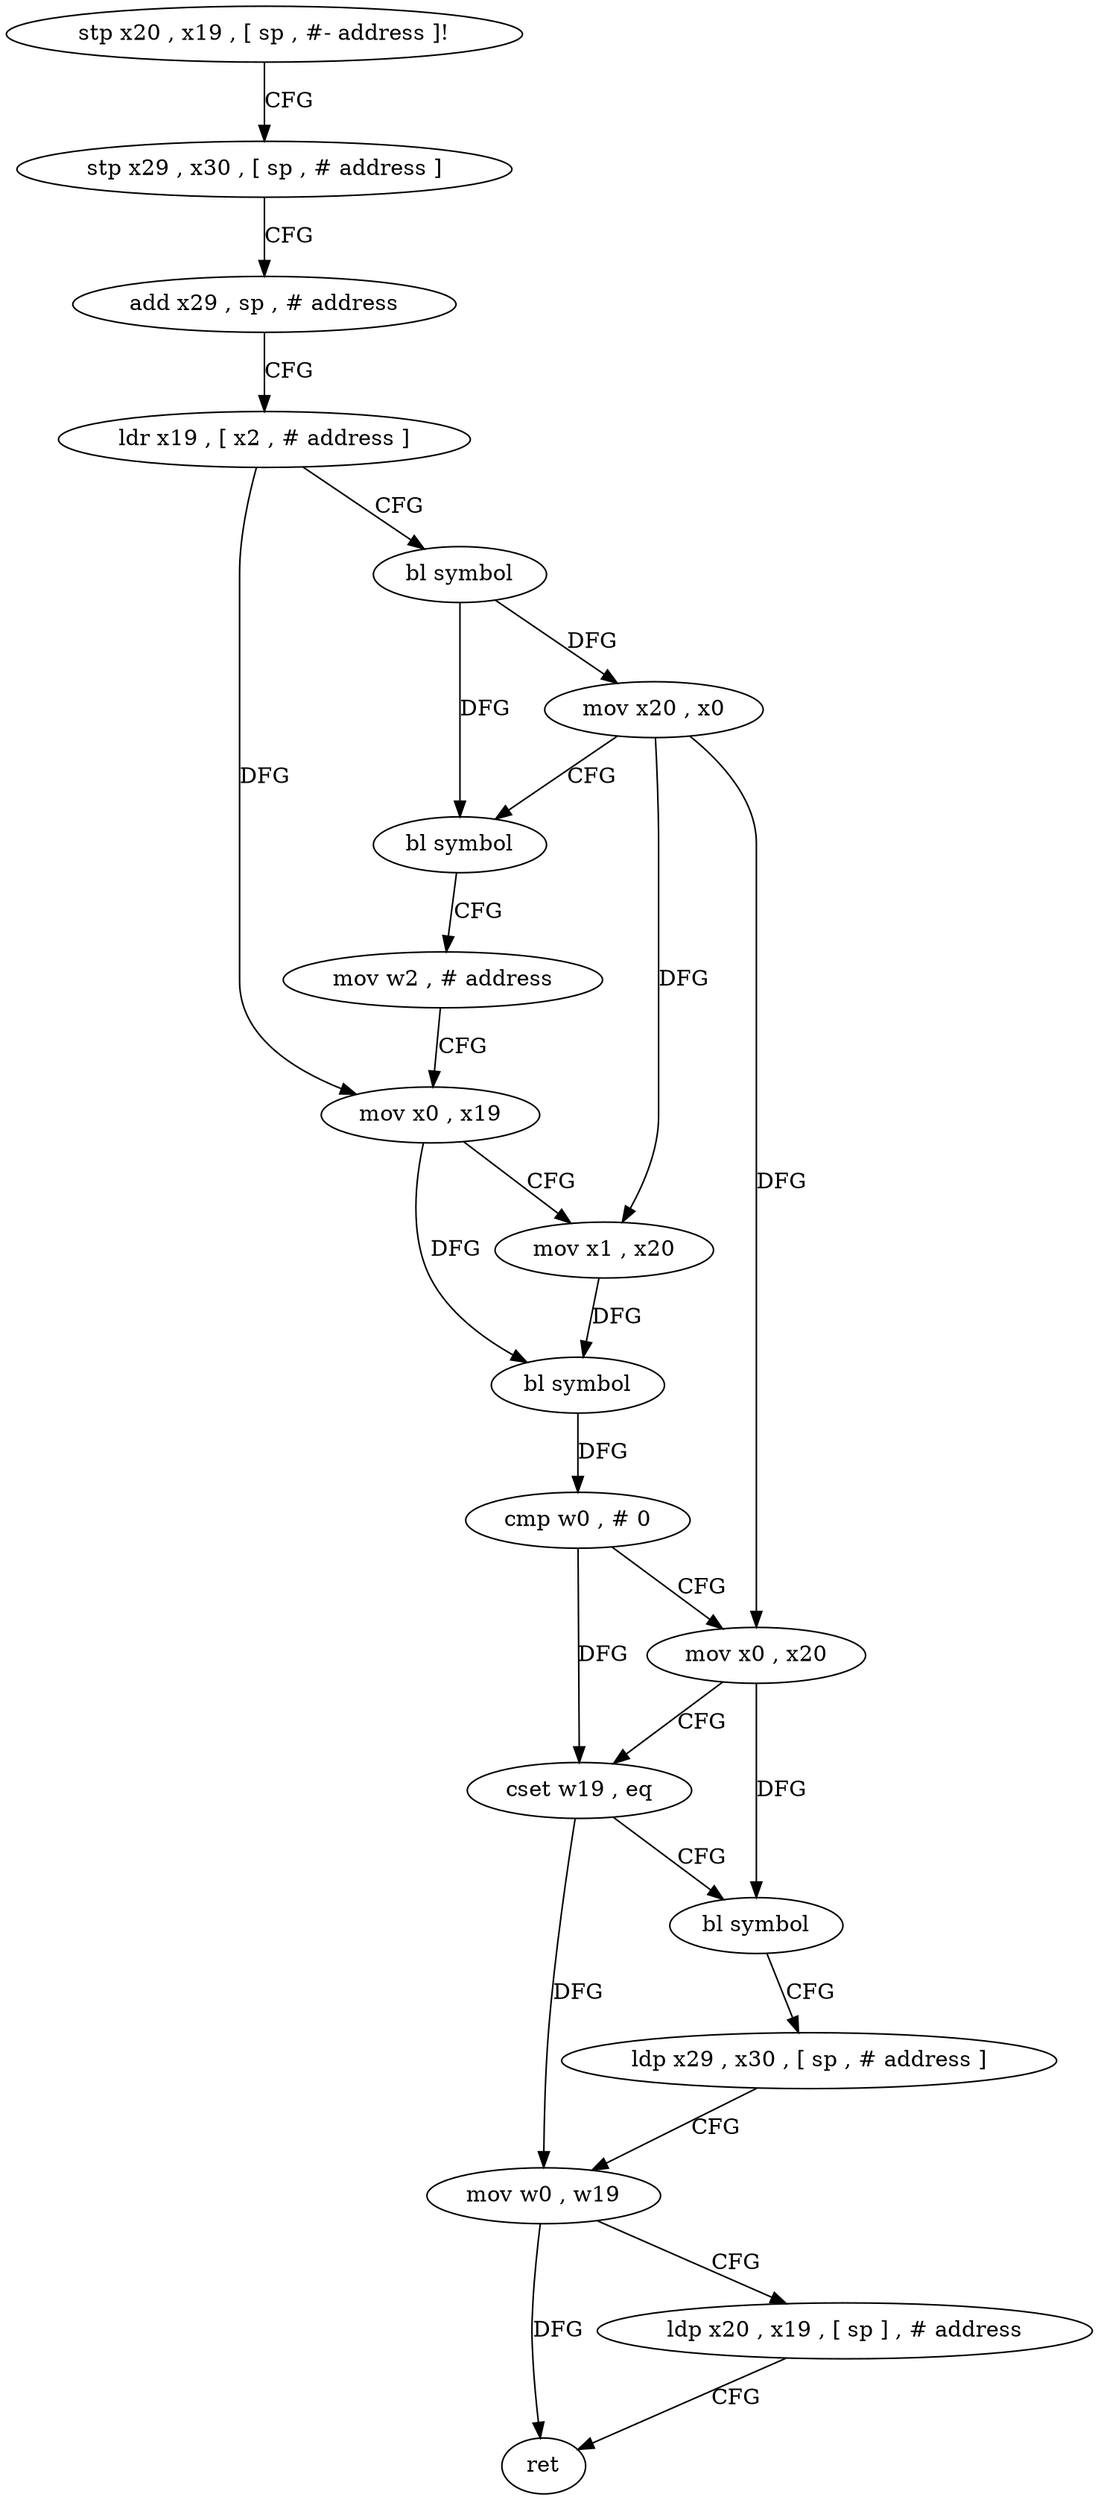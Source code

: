digraph "func" {
"4213288" [label = "stp x20 , x19 , [ sp , #- address ]!" ]
"4213292" [label = "stp x29 , x30 , [ sp , # address ]" ]
"4213296" [label = "add x29 , sp , # address" ]
"4213300" [label = "ldr x19 , [ x2 , # address ]" ]
"4213304" [label = "bl symbol" ]
"4213308" [label = "mov x20 , x0" ]
"4213312" [label = "bl symbol" ]
"4213316" [label = "mov w2 , # address" ]
"4213320" [label = "mov x0 , x19" ]
"4213324" [label = "mov x1 , x20" ]
"4213328" [label = "bl symbol" ]
"4213332" [label = "cmp w0 , # 0" ]
"4213336" [label = "mov x0 , x20" ]
"4213340" [label = "cset w19 , eq" ]
"4213344" [label = "bl symbol" ]
"4213348" [label = "ldp x29 , x30 , [ sp , # address ]" ]
"4213352" [label = "mov w0 , w19" ]
"4213356" [label = "ldp x20 , x19 , [ sp ] , # address" ]
"4213360" [label = "ret" ]
"4213288" -> "4213292" [ label = "CFG" ]
"4213292" -> "4213296" [ label = "CFG" ]
"4213296" -> "4213300" [ label = "CFG" ]
"4213300" -> "4213304" [ label = "CFG" ]
"4213300" -> "4213320" [ label = "DFG" ]
"4213304" -> "4213308" [ label = "DFG" ]
"4213304" -> "4213312" [ label = "DFG" ]
"4213308" -> "4213312" [ label = "CFG" ]
"4213308" -> "4213324" [ label = "DFG" ]
"4213308" -> "4213336" [ label = "DFG" ]
"4213312" -> "4213316" [ label = "CFG" ]
"4213316" -> "4213320" [ label = "CFG" ]
"4213320" -> "4213324" [ label = "CFG" ]
"4213320" -> "4213328" [ label = "DFG" ]
"4213324" -> "4213328" [ label = "DFG" ]
"4213328" -> "4213332" [ label = "DFG" ]
"4213332" -> "4213336" [ label = "CFG" ]
"4213332" -> "4213340" [ label = "DFG" ]
"4213336" -> "4213340" [ label = "CFG" ]
"4213336" -> "4213344" [ label = "DFG" ]
"4213340" -> "4213344" [ label = "CFG" ]
"4213340" -> "4213352" [ label = "DFG" ]
"4213344" -> "4213348" [ label = "CFG" ]
"4213348" -> "4213352" [ label = "CFG" ]
"4213352" -> "4213356" [ label = "CFG" ]
"4213352" -> "4213360" [ label = "DFG" ]
"4213356" -> "4213360" [ label = "CFG" ]
}
